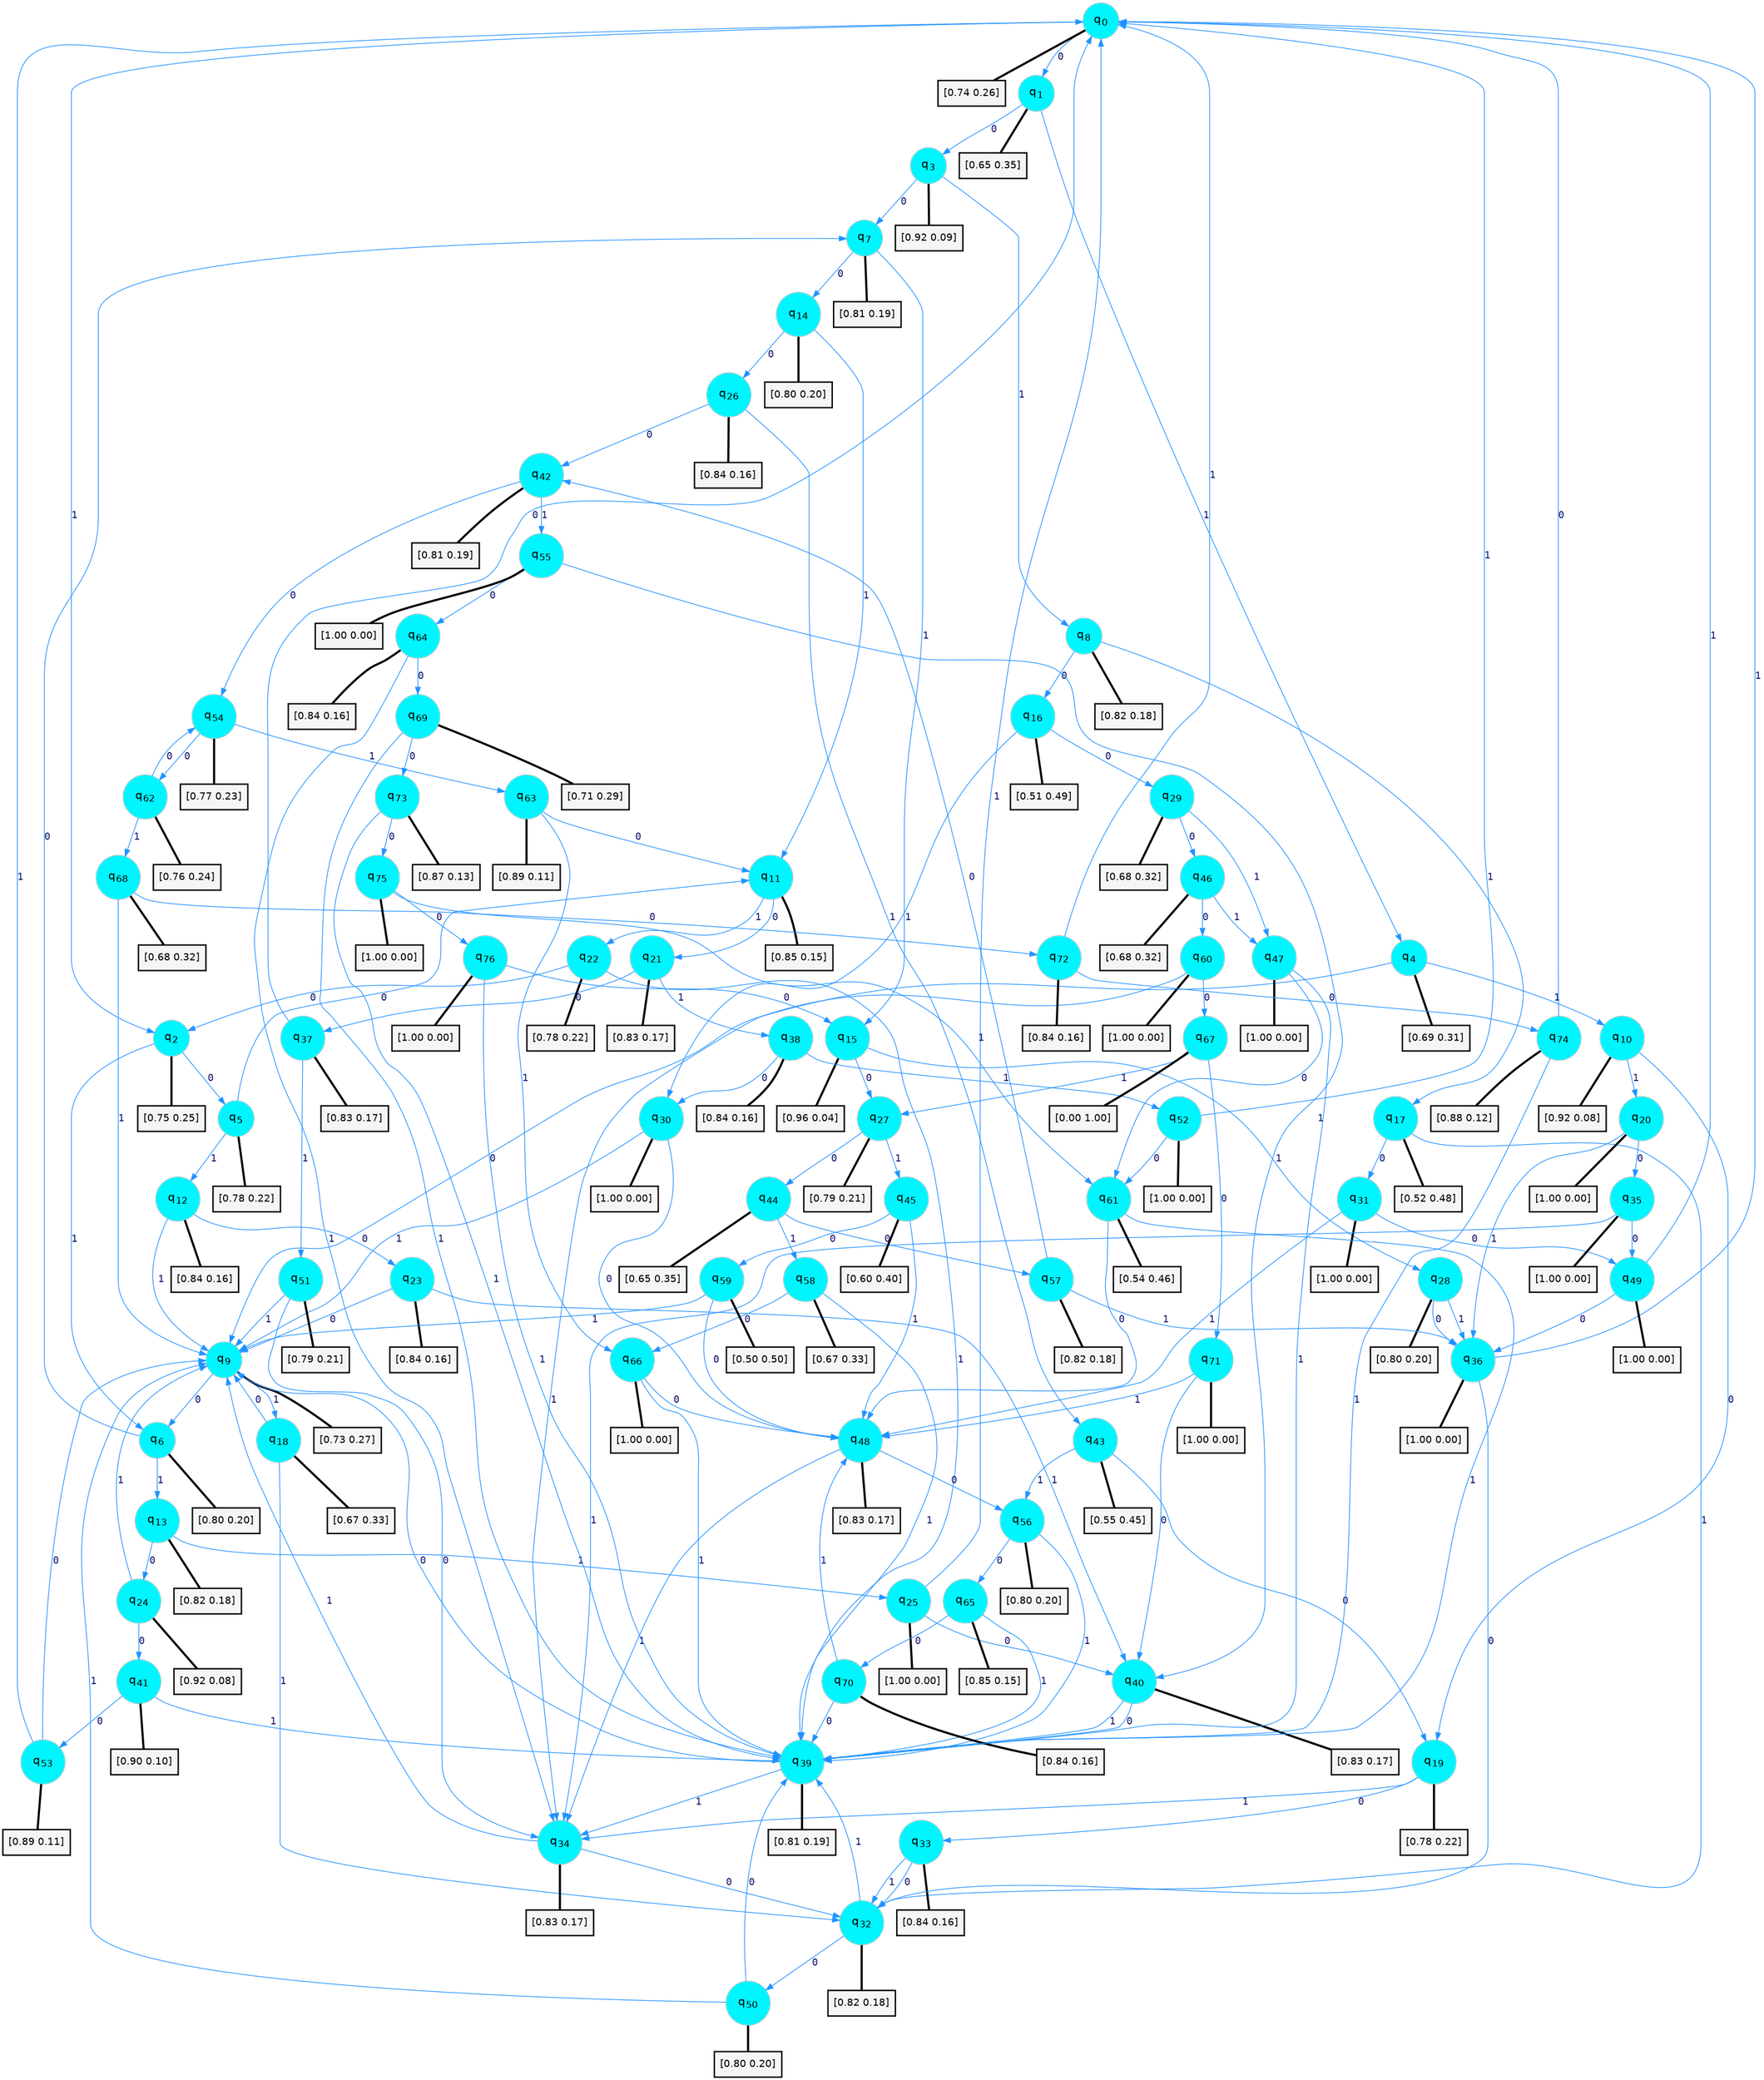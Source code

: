 digraph G {
graph [
bgcolor=transparent, dpi=300, rankdir=TD, size="40,25"];
node [
color=gray, fillcolor=turquoise1, fontcolor=black, fontname=Helvetica, fontsize=16, fontweight=bold, shape=circle, style=filled];
edge [
arrowsize=1, color=dodgerblue1, fontcolor=midnightblue, fontname=courier, fontweight=bold, penwidth=1, style=solid, weight=20];
0[label=<q<SUB>0</SUB>>];
1[label=<q<SUB>1</SUB>>];
2[label=<q<SUB>2</SUB>>];
3[label=<q<SUB>3</SUB>>];
4[label=<q<SUB>4</SUB>>];
5[label=<q<SUB>5</SUB>>];
6[label=<q<SUB>6</SUB>>];
7[label=<q<SUB>7</SUB>>];
8[label=<q<SUB>8</SUB>>];
9[label=<q<SUB>9</SUB>>];
10[label=<q<SUB>10</SUB>>];
11[label=<q<SUB>11</SUB>>];
12[label=<q<SUB>12</SUB>>];
13[label=<q<SUB>13</SUB>>];
14[label=<q<SUB>14</SUB>>];
15[label=<q<SUB>15</SUB>>];
16[label=<q<SUB>16</SUB>>];
17[label=<q<SUB>17</SUB>>];
18[label=<q<SUB>18</SUB>>];
19[label=<q<SUB>19</SUB>>];
20[label=<q<SUB>20</SUB>>];
21[label=<q<SUB>21</SUB>>];
22[label=<q<SUB>22</SUB>>];
23[label=<q<SUB>23</SUB>>];
24[label=<q<SUB>24</SUB>>];
25[label=<q<SUB>25</SUB>>];
26[label=<q<SUB>26</SUB>>];
27[label=<q<SUB>27</SUB>>];
28[label=<q<SUB>28</SUB>>];
29[label=<q<SUB>29</SUB>>];
30[label=<q<SUB>30</SUB>>];
31[label=<q<SUB>31</SUB>>];
32[label=<q<SUB>32</SUB>>];
33[label=<q<SUB>33</SUB>>];
34[label=<q<SUB>34</SUB>>];
35[label=<q<SUB>35</SUB>>];
36[label=<q<SUB>36</SUB>>];
37[label=<q<SUB>37</SUB>>];
38[label=<q<SUB>38</SUB>>];
39[label=<q<SUB>39</SUB>>];
40[label=<q<SUB>40</SUB>>];
41[label=<q<SUB>41</SUB>>];
42[label=<q<SUB>42</SUB>>];
43[label=<q<SUB>43</SUB>>];
44[label=<q<SUB>44</SUB>>];
45[label=<q<SUB>45</SUB>>];
46[label=<q<SUB>46</SUB>>];
47[label=<q<SUB>47</SUB>>];
48[label=<q<SUB>48</SUB>>];
49[label=<q<SUB>49</SUB>>];
50[label=<q<SUB>50</SUB>>];
51[label=<q<SUB>51</SUB>>];
52[label=<q<SUB>52</SUB>>];
53[label=<q<SUB>53</SUB>>];
54[label=<q<SUB>54</SUB>>];
55[label=<q<SUB>55</SUB>>];
56[label=<q<SUB>56</SUB>>];
57[label=<q<SUB>57</SUB>>];
58[label=<q<SUB>58</SUB>>];
59[label=<q<SUB>59</SUB>>];
60[label=<q<SUB>60</SUB>>];
61[label=<q<SUB>61</SUB>>];
62[label=<q<SUB>62</SUB>>];
63[label=<q<SUB>63</SUB>>];
64[label=<q<SUB>64</SUB>>];
65[label=<q<SUB>65</SUB>>];
66[label=<q<SUB>66</SUB>>];
67[label=<q<SUB>67</SUB>>];
68[label=<q<SUB>68</SUB>>];
69[label=<q<SUB>69</SUB>>];
70[label=<q<SUB>70</SUB>>];
71[label=<q<SUB>71</SUB>>];
72[label=<q<SUB>72</SUB>>];
73[label=<q<SUB>73</SUB>>];
74[label=<q<SUB>74</SUB>>];
75[label=<q<SUB>75</SUB>>];
76[label=<q<SUB>76</SUB>>];
77[label="[0.74 0.26]", shape=box,fontcolor=black, fontname=Helvetica, fontsize=14, penwidth=2, fillcolor=whitesmoke,color=black];
78[label="[0.65 0.35]", shape=box,fontcolor=black, fontname=Helvetica, fontsize=14, penwidth=2, fillcolor=whitesmoke,color=black];
79[label="[0.75 0.25]", shape=box,fontcolor=black, fontname=Helvetica, fontsize=14, penwidth=2, fillcolor=whitesmoke,color=black];
80[label="[0.92 0.09]", shape=box,fontcolor=black, fontname=Helvetica, fontsize=14, penwidth=2, fillcolor=whitesmoke,color=black];
81[label="[0.69 0.31]", shape=box,fontcolor=black, fontname=Helvetica, fontsize=14, penwidth=2, fillcolor=whitesmoke,color=black];
82[label="[0.78 0.22]", shape=box,fontcolor=black, fontname=Helvetica, fontsize=14, penwidth=2, fillcolor=whitesmoke,color=black];
83[label="[0.80 0.20]", shape=box,fontcolor=black, fontname=Helvetica, fontsize=14, penwidth=2, fillcolor=whitesmoke,color=black];
84[label="[0.81 0.19]", shape=box,fontcolor=black, fontname=Helvetica, fontsize=14, penwidth=2, fillcolor=whitesmoke,color=black];
85[label="[0.82 0.18]", shape=box,fontcolor=black, fontname=Helvetica, fontsize=14, penwidth=2, fillcolor=whitesmoke,color=black];
86[label="[0.73 0.27]", shape=box,fontcolor=black, fontname=Helvetica, fontsize=14, penwidth=2, fillcolor=whitesmoke,color=black];
87[label="[0.92 0.08]", shape=box,fontcolor=black, fontname=Helvetica, fontsize=14, penwidth=2, fillcolor=whitesmoke,color=black];
88[label="[0.85 0.15]", shape=box,fontcolor=black, fontname=Helvetica, fontsize=14, penwidth=2, fillcolor=whitesmoke,color=black];
89[label="[0.84 0.16]", shape=box,fontcolor=black, fontname=Helvetica, fontsize=14, penwidth=2, fillcolor=whitesmoke,color=black];
90[label="[0.82 0.18]", shape=box,fontcolor=black, fontname=Helvetica, fontsize=14, penwidth=2, fillcolor=whitesmoke,color=black];
91[label="[0.80 0.20]", shape=box,fontcolor=black, fontname=Helvetica, fontsize=14, penwidth=2, fillcolor=whitesmoke,color=black];
92[label="[0.96 0.04]", shape=box,fontcolor=black, fontname=Helvetica, fontsize=14, penwidth=2, fillcolor=whitesmoke,color=black];
93[label="[0.51 0.49]", shape=box,fontcolor=black, fontname=Helvetica, fontsize=14, penwidth=2, fillcolor=whitesmoke,color=black];
94[label="[0.52 0.48]", shape=box,fontcolor=black, fontname=Helvetica, fontsize=14, penwidth=2, fillcolor=whitesmoke,color=black];
95[label="[0.67 0.33]", shape=box,fontcolor=black, fontname=Helvetica, fontsize=14, penwidth=2, fillcolor=whitesmoke,color=black];
96[label="[0.78 0.22]", shape=box,fontcolor=black, fontname=Helvetica, fontsize=14, penwidth=2, fillcolor=whitesmoke,color=black];
97[label="[1.00 0.00]", shape=box,fontcolor=black, fontname=Helvetica, fontsize=14, penwidth=2, fillcolor=whitesmoke,color=black];
98[label="[0.83 0.17]", shape=box,fontcolor=black, fontname=Helvetica, fontsize=14, penwidth=2, fillcolor=whitesmoke,color=black];
99[label="[0.78 0.22]", shape=box,fontcolor=black, fontname=Helvetica, fontsize=14, penwidth=2, fillcolor=whitesmoke,color=black];
100[label="[0.84 0.16]", shape=box,fontcolor=black, fontname=Helvetica, fontsize=14, penwidth=2, fillcolor=whitesmoke,color=black];
101[label="[0.92 0.08]", shape=box,fontcolor=black, fontname=Helvetica, fontsize=14, penwidth=2, fillcolor=whitesmoke,color=black];
102[label="[1.00 0.00]", shape=box,fontcolor=black, fontname=Helvetica, fontsize=14, penwidth=2, fillcolor=whitesmoke,color=black];
103[label="[0.84 0.16]", shape=box,fontcolor=black, fontname=Helvetica, fontsize=14, penwidth=2, fillcolor=whitesmoke,color=black];
104[label="[0.79 0.21]", shape=box,fontcolor=black, fontname=Helvetica, fontsize=14, penwidth=2, fillcolor=whitesmoke,color=black];
105[label="[0.80 0.20]", shape=box,fontcolor=black, fontname=Helvetica, fontsize=14, penwidth=2, fillcolor=whitesmoke,color=black];
106[label="[0.68 0.32]", shape=box,fontcolor=black, fontname=Helvetica, fontsize=14, penwidth=2, fillcolor=whitesmoke,color=black];
107[label="[1.00 0.00]", shape=box,fontcolor=black, fontname=Helvetica, fontsize=14, penwidth=2, fillcolor=whitesmoke,color=black];
108[label="[1.00 0.00]", shape=box,fontcolor=black, fontname=Helvetica, fontsize=14, penwidth=2, fillcolor=whitesmoke,color=black];
109[label="[0.82 0.18]", shape=box,fontcolor=black, fontname=Helvetica, fontsize=14, penwidth=2, fillcolor=whitesmoke,color=black];
110[label="[0.84 0.16]", shape=box,fontcolor=black, fontname=Helvetica, fontsize=14, penwidth=2, fillcolor=whitesmoke,color=black];
111[label="[0.83 0.17]", shape=box,fontcolor=black, fontname=Helvetica, fontsize=14, penwidth=2, fillcolor=whitesmoke,color=black];
112[label="[1.00 0.00]", shape=box,fontcolor=black, fontname=Helvetica, fontsize=14, penwidth=2, fillcolor=whitesmoke,color=black];
113[label="[1.00 0.00]", shape=box,fontcolor=black, fontname=Helvetica, fontsize=14, penwidth=2, fillcolor=whitesmoke,color=black];
114[label="[0.83 0.17]", shape=box,fontcolor=black, fontname=Helvetica, fontsize=14, penwidth=2, fillcolor=whitesmoke,color=black];
115[label="[0.84 0.16]", shape=box,fontcolor=black, fontname=Helvetica, fontsize=14, penwidth=2, fillcolor=whitesmoke,color=black];
116[label="[0.81 0.19]", shape=box,fontcolor=black, fontname=Helvetica, fontsize=14, penwidth=2, fillcolor=whitesmoke,color=black];
117[label="[0.83 0.17]", shape=box,fontcolor=black, fontname=Helvetica, fontsize=14, penwidth=2, fillcolor=whitesmoke,color=black];
118[label="[0.90 0.10]", shape=box,fontcolor=black, fontname=Helvetica, fontsize=14, penwidth=2, fillcolor=whitesmoke,color=black];
119[label="[0.81 0.19]", shape=box,fontcolor=black, fontname=Helvetica, fontsize=14, penwidth=2, fillcolor=whitesmoke,color=black];
120[label="[0.55 0.45]", shape=box,fontcolor=black, fontname=Helvetica, fontsize=14, penwidth=2, fillcolor=whitesmoke,color=black];
121[label="[0.65 0.35]", shape=box,fontcolor=black, fontname=Helvetica, fontsize=14, penwidth=2, fillcolor=whitesmoke,color=black];
122[label="[0.60 0.40]", shape=box,fontcolor=black, fontname=Helvetica, fontsize=14, penwidth=2, fillcolor=whitesmoke,color=black];
123[label="[0.68 0.32]", shape=box,fontcolor=black, fontname=Helvetica, fontsize=14, penwidth=2, fillcolor=whitesmoke,color=black];
124[label="[1.00 0.00]", shape=box,fontcolor=black, fontname=Helvetica, fontsize=14, penwidth=2, fillcolor=whitesmoke,color=black];
125[label="[0.83 0.17]", shape=box,fontcolor=black, fontname=Helvetica, fontsize=14, penwidth=2, fillcolor=whitesmoke,color=black];
126[label="[1.00 0.00]", shape=box,fontcolor=black, fontname=Helvetica, fontsize=14, penwidth=2, fillcolor=whitesmoke,color=black];
127[label="[0.80 0.20]", shape=box,fontcolor=black, fontname=Helvetica, fontsize=14, penwidth=2, fillcolor=whitesmoke,color=black];
128[label="[0.79 0.21]", shape=box,fontcolor=black, fontname=Helvetica, fontsize=14, penwidth=2, fillcolor=whitesmoke,color=black];
129[label="[1.00 0.00]", shape=box,fontcolor=black, fontname=Helvetica, fontsize=14, penwidth=2, fillcolor=whitesmoke,color=black];
130[label="[0.89 0.11]", shape=box,fontcolor=black, fontname=Helvetica, fontsize=14, penwidth=2, fillcolor=whitesmoke,color=black];
131[label="[0.77 0.23]", shape=box,fontcolor=black, fontname=Helvetica, fontsize=14, penwidth=2, fillcolor=whitesmoke,color=black];
132[label="[1.00 0.00]", shape=box,fontcolor=black, fontname=Helvetica, fontsize=14, penwidth=2, fillcolor=whitesmoke,color=black];
133[label="[0.80 0.20]", shape=box,fontcolor=black, fontname=Helvetica, fontsize=14, penwidth=2, fillcolor=whitesmoke,color=black];
134[label="[0.82 0.18]", shape=box,fontcolor=black, fontname=Helvetica, fontsize=14, penwidth=2, fillcolor=whitesmoke,color=black];
135[label="[0.67 0.33]", shape=box,fontcolor=black, fontname=Helvetica, fontsize=14, penwidth=2, fillcolor=whitesmoke,color=black];
136[label="[0.50 0.50]", shape=box,fontcolor=black, fontname=Helvetica, fontsize=14, penwidth=2, fillcolor=whitesmoke,color=black];
137[label="[1.00 0.00]", shape=box,fontcolor=black, fontname=Helvetica, fontsize=14, penwidth=2, fillcolor=whitesmoke,color=black];
138[label="[0.54 0.46]", shape=box,fontcolor=black, fontname=Helvetica, fontsize=14, penwidth=2, fillcolor=whitesmoke,color=black];
139[label="[0.76 0.24]", shape=box,fontcolor=black, fontname=Helvetica, fontsize=14, penwidth=2, fillcolor=whitesmoke,color=black];
140[label="[0.89 0.11]", shape=box,fontcolor=black, fontname=Helvetica, fontsize=14, penwidth=2, fillcolor=whitesmoke,color=black];
141[label="[0.84 0.16]", shape=box,fontcolor=black, fontname=Helvetica, fontsize=14, penwidth=2, fillcolor=whitesmoke,color=black];
142[label="[0.85 0.15]", shape=box,fontcolor=black, fontname=Helvetica, fontsize=14, penwidth=2, fillcolor=whitesmoke,color=black];
143[label="[1.00 0.00]", shape=box,fontcolor=black, fontname=Helvetica, fontsize=14, penwidth=2, fillcolor=whitesmoke,color=black];
144[label="[0.00 1.00]", shape=box,fontcolor=black, fontname=Helvetica, fontsize=14, penwidth=2, fillcolor=whitesmoke,color=black];
145[label="[0.68 0.32]", shape=box,fontcolor=black, fontname=Helvetica, fontsize=14, penwidth=2, fillcolor=whitesmoke,color=black];
146[label="[0.71 0.29]", shape=box,fontcolor=black, fontname=Helvetica, fontsize=14, penwidth=2, fillcolor=whitesmoke,color=black];
147[label="[0.84 0.16]", shape=box,fontcolor=black, fontname=Helvetica, fontsize=14, penwidth=2, fillcolor=whitesmoke,color=black];
148[label="[1.00 0.00]", shape=box,fontcolor=black, fontname=Helvetica, fontsize=14, penwidth=2, fillcolor=whitesmoke,color=black];
149[label="[0.84 0.16]", shape=box,fontcolor=black, fontname=Helvetica, fontsize=14, penwidth=2, fillcolor=whitesmoke,color=black];
150[label="[0.87 0.13]", shape=box,fontcolor=black, fontname=Helvetica, fontsize=14, penwidth=2, fillcolor=whitesmoke,color=black];
151[label="[0.88 0.12]", shape=box,fontcolor=black, fontname=Helvetica, fontsize=14, penwidth=2, fillcolor=whitesmoke,color=black];
152[label="[1.00 0.00]", shape=box,fontcolor=black, fontname=Helvetica, fontsize=14, penwidth=2, fillcolor=whitesmoke,color=black];
153[label="[1.00 0.00]", shape=box,fontcolor=black, fontname=Helvetica, fontsize=14, penwidth=2, fillcolor=whitesmoke,color=black];
0->1 [label=0];
0->2 [label=1];
0->77 [arrowhead=none, penwidth=3,color=black];
1->3 [label=0];
1->4 [label=1];
1->78 [arrowhead=none, penwidth=3,color=black];
2->5 [label=0];
2->6 [label=1];
2->79 [arrowhead=none, penwidth=3,color=black];
3->7 [label=0];
3->8 [label=1];
3->80 [arrowhead=none, penwidth=3,color=black];
4->9 [label=0];
4->10 [label=1];
4->81 [arrowhead=none, penwidth=3,color=black];
5->11 [label=0];
5->12 [label=1];
5->82 [arrowhead=none, penwidth=3,color=black];
6->7 [label=0];
6->13 [label=1];
6->83 [arrowhead=none, penwidth=3,color=black];
7->14 [label=0];
7->15 [label=1];
7->84 [arrowhead=none, penwidth=3,color=black];
8->16 [label=0];
8->17 [label=1];
8->85 [arrowhead=none, penwidth=3,color=black];
9->6 [label=0];
9->18 [label=1];
9->86 [arrowhead=none, penwidth=3,color=black];
10->19 [label=0];
10->20 [label=1];
10->87 [arrowhead=none, penwidth=3,color=black];
11->21 [label=0];
11->22 [label=1];
11->88 [arrowhead=none, penwidth=3,color=black];
12->23 [label=0];
12->9 [label=1];
12->89 [arrowhead=none, penwidth=3,color=black];
13->24 [label=0];
13->25 [label=1];
13->90 [arrowhead=none, penwidth=3,color=black];
14->26 [label=0];
14->11 [label=1];
14->91 [arrowhead=none, penwidth=3,color=black];
15->27 [label=0];
15->28 [label=1];
15->92 [arrowhead=none, penwidth=3,color=black];
16->29 [label=0];
16->30 [label=1];
16->93 [arrowhead=none, penwidth=3,color=black];
17->31 [label=0];
17->32 [label=1];
17->94 [arrowhead=none, penwidth=3,color=black];
18->9 [label=0];
18->32 [label=1];
18->95 [arrowhead=none, penwidth=3,color=black];
19->33 [label=0];
19->34 [label=1];
19->96 [arrowhead=none, penwidth=3,color=black];
20->35 [label=0];
20->36 [label=1];
20->97 [arrowhead=none, penwidth=3,color=black];
21->37 [label=0];
21->38 [label=1];
21->98 [arrowhead=none, penwidth=3,color=black];
22->2 [label=0];
22->39 [label=1];
22->99 [arrowhead=none, penwidth=3,color=black];
23->9 [label=0];
23->40 [label=1];
23->100 [arrowhead=none, penwidth=3,color=black];
24->41 [label=0];
24->9 [label=1];
24->101 [arrowhead=none, penwidth=3,color=black];
25->40 [label=0];
25->0 [label=1];
25->102 [arrowhead=none, penwidth=3,color=black];
26->42 [label=0];
26->43 [label=1];
26->103 [arrowhead=none, penwidth=3,color=black];
27->44 [label=0];
27->45 [label=1];
27->104 [arrowhead=none, penwidth=3,color=black];
28->36 [label=0];
28->36 [label=1];
28->105 [arrowhead=none, penwidth=3,color=black];
29->46 [label=0];
29->47 [label=1];
29->106 [arrowhead=none, penwidth=3,color=black];
30->48 [label=0];
30->9 [label=1];
30->107 [arrowhead=none, penwidth=3,color=black];
31->49 [label=0];
31->48 [label=1];
31->108 [arrowhead=none, penwidth=3,color=black];
32->50 [label=0];
32->39 [label=1];
32->109 [arrowhead=none, penwidth=3,color=black];
33->32 [label=0];
33->32 [label=1];
33->110 [arrowhead=none, penwidth=3,color=black];
34->32 [label=0];
34->9 [label=1];
34->111 [arrowhead=none, penwidth=3,color=black];
35->49 [label=0];
35->34 [label=1];
35->112 [arrowhead=none, penwidth=3,color=black];
36->32 [label=0];
36->0 [label=1];
36->113 [arrowhead=none, penwidth=3,color=black];
37->0 [label=0];
37->51 [label=1];
37->114 [arrowhead=none, penwidth=3,color=black];
38->30 [label=0];
38->52 [label=1];
38->115 [arrowhead=none, penwidth=3,color=black];
39->9 [label=0];
39->34 [label=1];
39->116 [arrowhead=none, penwidth=3,color=black];
40->39 [label=0];
40->39 [label=1];
40->117 [arrowhead=none, penwidth=3,color=black];
41->53 [label=0];
41->39 [label=1];
41->118 [arrowhead=none, penwidth=3,color=black];
42->54 [label=0];
42->55 [label=1];
42->119 [arrowhead=none, penwidth=3,color=black];
43->19 [label=0];
43->56 [label=1];
43->120 [arrowhead=none, penwidth=3,color=black];
44->57 [label=0];
44->58 [label=1];
44->121 [arrowhead=none, penwidth=3,color=black];
45->59 [label=0];
45->48 [label=1];
45->122 [arrowhead=none, penwidth=3,color=black];
46->60 [label=0];
46->47 [label=1];
46->123 [arrowhead=none, penwidth=3,color=black];
47->61 [label=0];
47->39 [label=1];
47->124 [arrowhead=none, penwidth=3,color=black];
48->56 [label=0];
48->34 [label=1];
48->125 [arrowhead=none, penwidth=3,color=black];
49->36 [label=0];
49->0 [label=1];
49->126 [arrowhead=none, penwidth=3,color=black];
50->39 [label=0];
50->9 [label=1];
50->127 [arrowhead=none, penwidth=3,color=black];
51->34 [label=0];
51->9 [label=1];
51->128 [arrowhead=none, penwidth=3,color=black];
52->61 [label=0];
52->0 [label=1];
52->129 [arrowhead=none, penwidth=3,color=black];
53->9 [label=0];
53->0 [label=1];
53->130 [arrowhead=none, penwidth=3,color=black];
54->62 [label=0];
54->63 [label=1];
54->131 [arrowhead=none, penwidth=3,color=black];
55->64 [label=0];
55->40 [label=1];
55->132 [arrowhead=none, penwidth=3,color=black];
56->65 [label=0];
56->39 [label=1];
56->133 [arrowhead=none, penwidth=3,color=black];
57->42 [label=0];
57->36 [label=1];
57->134 [arrowhead=none, penwidth=3,color=black];
58->66 [label=0];
58->39 [label=1];
58->135 [arrowhead=none, penwidth=3,color=black];
59->48 [label=0];
59->9 [label=1];
59->136 [arrowhead=none, penwidth=3,color=black];
60->67 [label=0];
60->34 [label=1];
60->137 [arrowhead=none, penwidth=3,color=black];
61->48 [label=0];
61->39 [label=1];
61->138 [arrowhead=none, penwidth=3,color=black];
62->54 [label=0];
62->68 [label=1];
62->139 [arrowhead=none, penwidth=3,color=black];
63->11 [label=0];
63->66 [label=1];
63->140 [arrowhead=none, penwidth=3,color=black];
64->69 [label=0];
64->34 [label=1];
64->141 [arrowhead=none, penwidth=3,color=black];
65->70 [label=0];
65->39 [label=1];
65->142 [arrowhead=none, penwidth=3,color=black];
66->48 [label=0];
66->39 [label=1];
66->143 [arrowhead=none, penwidth=3,color=black];
67->71 [label=0];
67->27 [label=1];
67->144 [arrowhead=none, penwidth=3,color=black];
68->72 [label=0];
68->9 [label=1];
68->145 [arrowhead=none, penwidth=3,color=black];
69->73 [label=0];
69->39 [label=1];
69->146 [arrowhead=none, penwidth=3,color=black];
70->39 [label=0];
70->48 [label=1];
70->147 [arrowhead=none, penwidth=3,color=black];
71->40 [label=0];
71->48 [label=1];
71->148 [arrowhead=none, penwidth=3,color=black];
72->74 [label=0];
72->0 [label=1];
72->149 [arrowhead=none, penwidth=3,color=black];
73->75 [label=0];
73->39 [label=1];
73->150 [arrowhead=none, penwidth=3,color=black];
74->0 [label=0];
74->39 [label=1];
74->151 [arrowhead=none, penwidth=3,color=black];
75->76 [label=0];
75->61 [label=1];
75->152 [arrowhead=none, penwidth=3,color=black];
76->15 [label=0];
76->39 [label=1];
76->153 [arrowhead=none, penwidth=3,color=black];
}
